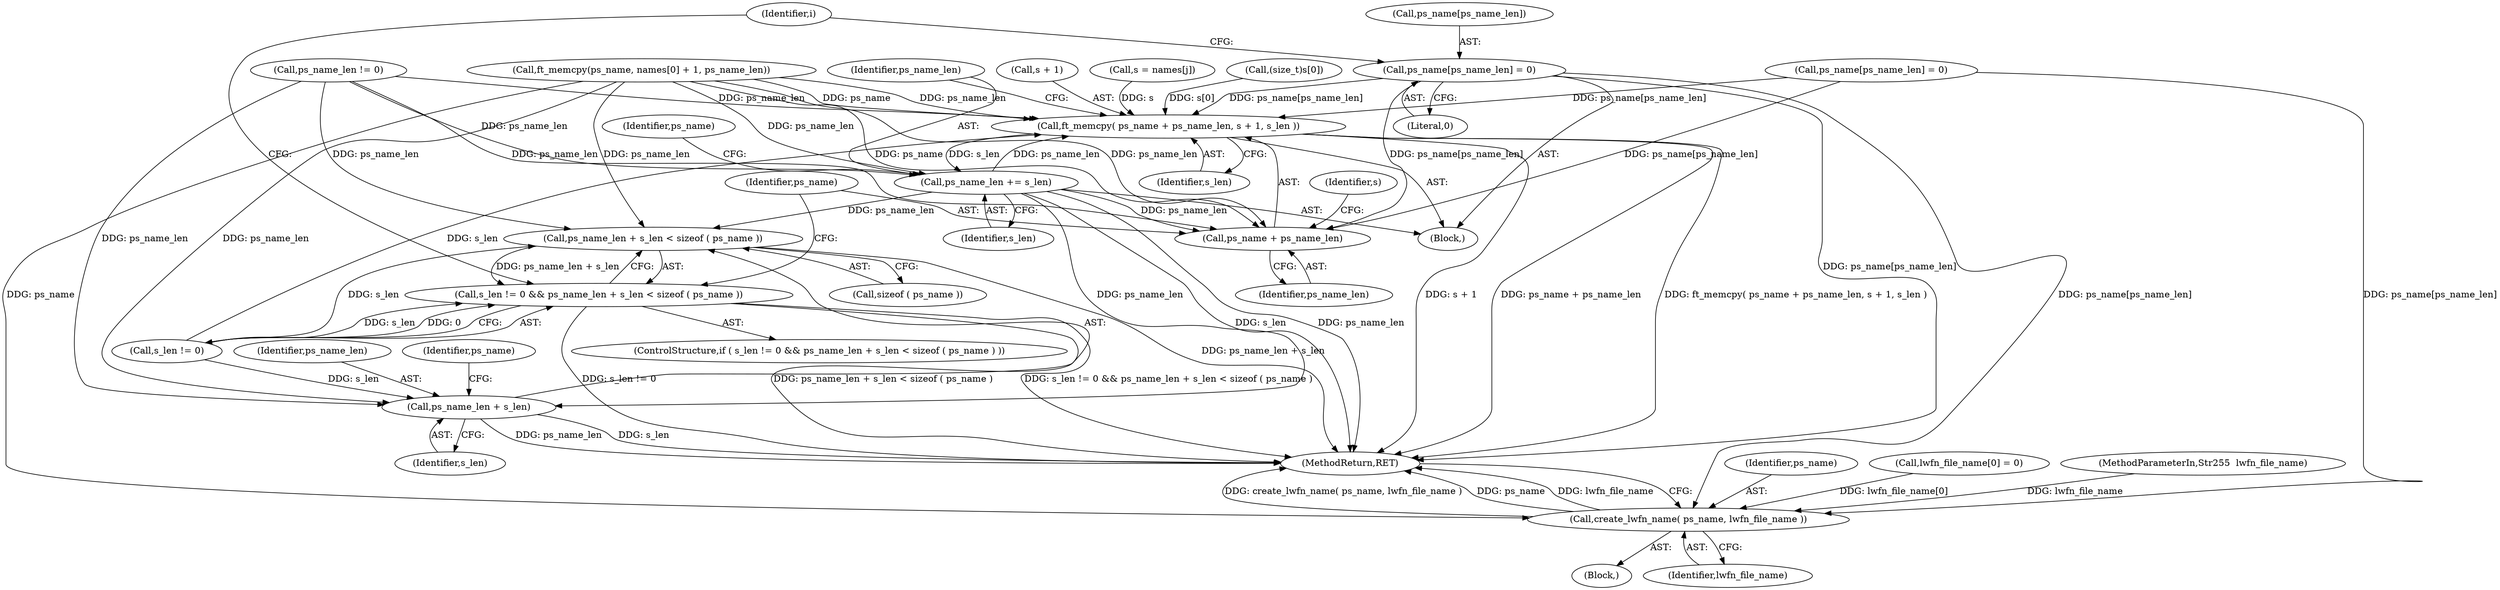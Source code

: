 digraph "0_savannah_18a8f0d9943369449bc4de92d411c78fb08d616c@array" {
"1000396" [label="(Call,ps_name[ps_name_len] = 0)"];
"1000385" [label="(Call,ft_memcpy( ps_name + ps_name_len, s + 1, s_len ))"];
"1000393" [label="(Call,ps_name_len += s_len)"];
"1000378" [label="(Call,ps_name_len + s_len < sizeof ( ps_name ))"];
"1000374" [label="(Call,s_len != 0 && ps_name_len + s_len < sizeof ( ps_name ))"];
"1000379" [label="(Call,ps_name_len + s_len)"];
"1000386" [label="(Call,ps_name + ps_name_len)"];
"1000401" [label="(Call,create_lwfn_name( ps_name, lwfn_file_name ))"];
"1000379" [label="(Call,ps_name_len + s_len)"];
"1000383" [label="(Identifier,ps_name)"];
"1000381" [label="(Identifier,s_len)"];
"1000394" [label="(Identifier,ps_name_len)"];
"1000393" [label="(Call,ps_name_len += s_len)"];
"1000382" [label="(Call,sizeof ( ps_name ))"];
"1000282" [label="(Call,ft_memcpy(ps_name, names[0] + 1, ps_name_len))"];
"1000373" [label="(ControlStructure,if ( s_len != 0 && ps_name_len + s_len < sizeof ( ps_name ) ))"];
"1000402" [label="(Identifier,ps_name)"];
"1000358" [label="(Call,s = names[j])"];
"1000380" [label="(Identifier,ps_name_len)"];
"1000401" [label="(Call,create_lwfn_name( ps_name, lwfn_file_name ))"];
"1000202" [label="(Block,)"];
"1000375" [label="(Call,s_len != 0)"];
"1000122" [label="(Call,lwfn_file_name[0] = 0)"];
"1000395" [label="(Identifier,s_len)"];
"1000378" [label="(Call,ps_name_len + s_len < sizeof ( ps_name ))"];
"1000404" [label="(MethodReturn,RET)"];
"1000386" [label="(Call,ps_name + ps_name_len)"];
"1000400" [label="(Literal,0)"];
"1000388" [label="(Identifier,ps_name_len)"];
"1000397" [label="(Call,ps_name[ps_name_len])"];
"1000390" [label="(Identifier,s)"];
"1000403" [label="(Identifier,lwfn_file_name)"];
"1000384" [label="(Block,)"];
"1000374" [label="(Call,s_len != 0 && ps_name_len + s_len < sizeof ( ps_name ))"];
"1000392" [label="(Identifier,s_len)"];
"1000108" [label="(MethodParameterIn,Str255  lwfn_file_name)"];
"1000398" [label="(Identifier,ps_name)"];
"1000368" [label="(Call,(size_t)s[0])"];
"1000387" [label="(Identifier,ps_name)"];
"1000341" [label="(Identifier,i)"];
"1000385" [label="(Call,ft_memcpy( ps_name + ps_name_len, s + 1, s_len ))"];
"1000396" [label="(Call,ps_name[ps_name_len] = 0)"];
"1000295" [label="(Call,ps_name[ps_name_len] = 0)"];
"1000389" [label="(Call,s + 1)"];
"1000278" [label="(Call,ps_name_len != 0)"];
"1000396" -> "1000384"  [label="AST: "];
"1000396" -> "1000400"  [label="CFG: "];
"1000397" -> "1000396"  [label="AST: "];
"1000400" -> "1000396"  [label="AST: "];
"1000341" -> "1000396"  [label="CFG: "];
"1000396" -> "1000404"  [label="DDG: ps_name[ps_name_len]"];
"1000396" -> "1000385"  [label="DDG: ps_name[ps_name_len]"];
"1000396" -> "1000386"  [label="DDG: ps_name[ps_name_len]"];
"1000396" -> "1000401"  [label="DDG: ps_name[ps_name_len]"];
"1000385" -> "1000384"  [label="AST: "];
"1000385" -> "1000392"  [label="CFG: "];
"1000386" -> "1000385"  [label="AST: "];
"1000389" -> "1000385"  [label="AST: "];
"1000392" -> "1000385"  [label="AST: "];
"1000394" -> "1000385"  [label="CFG: "];
"1000385" -> "1000404"  [label="DDG: s + 1"];
"1000385" -> "1000404"  [label="DDG: ps_name + ps_name_len"];
"1000385" -> "1000404"  [label="DDG: ft_memcpy( ps_name + ps_name_len, s + 1, s_len )"];
"1000295" -> "1000385"  [label="DDG: ps_name[ps_name_len]"];
"1000282" -> "1000385"  [label="DDG: ps_name"];
"1000282" -> "1000385"  [label="DDG: ps_name_len"];
"1000393" -> "1000385"  [label="DDG: ps_name_len"];
"1000278" -> "1000385"  [label="DDG: ps_name_len"];
"1000368" -> "1000385"  [label="DDG: s[0]"];
"1000358" -> "1000385"  [label="DDG: s"];
"1000375" -> "1000385"  [label="DDG: s_len"];
"1000385" -> "1000393"  [label="DDG: s_len"];
"1000393" -> "1000384"  [label="AST: "];
"1000393" -> "1000395"  [label="CFG: "];
"1000394" -> "1000393"  [label="AST: "];
"1000395" -> "1000393"  [label="AST: "];
"1000398" -> "1000393"  [label="CFG: "];
"1000393" -> "1000404"  [label="DDG: ps_name_len"];
"1000393" -> "1000404"  [label="DDG: s_len"];
"1000393" -> "1000378"  [label="DDG: ps_name_len"];
"1000393" -> "1000379"  [label="DDG: ps_name_len"];
"1000393" -> "1000386"  [label="DDG: ps_name_len"];
"1000278" -> "1000393"  [label="DDG: ps_name_len"];
"1000282" -> "1000393"  [label="DDG: ps_name_len"];
"1000378" -> "1000374"  [label="AST: "];
"1000378" -> "1000382"  [label="CFG: "];
"1000379" -> "1000378"  [label="AST: "];
"1000382" -> "1000378"  [label="AST: "];
"1000374" -> "1000378"  [label="CFG: "];
"1000378" -> "1000404"  [label="DDG: ps_name_len + s_len"];
"1000378" -> "1000374"  [label="DDG: ps_name_len + s_len"];
"1000278" -> "1000378"  [label="DDG: ps_name_len"];
"1000282" -> "1000378"  [label="DDG: ps_name_len"];
"1000375" -> "1000378"  [label="DDG: s_len"];
"1000374" -> "1000373"  [label="AST: "];
"1000374" -> "1000375"  [label="CFG: "];
"1000375" -> "1000374"  [label="AST: "];
"1000387" -> "1000374"  [label="CFG: "];
"1000341" -> "1000374"  [label="CFG: "];
"1000374" -> "1000404"  [label="DDG: s_len != 0"];
"1000374" -> "1000404"  [label="DDG: ps_name_len + s_len < sizeof ( ps_name )"];
"1000374" -> "1000404"  [label="DDG: s_len != 0 && ps_name_len + s_len < sizeof ( ps_name )"];
"1000375" -> "1000374"  [label="DDG: s_len"];
"1000375" -> "1000374"  [label="DDG: 0"];
"1000379" -> "1000381"  [label="CFG: "];
"1000380" -> "1000379"  [label="AST: "];
"1000381" -> "1000379"  [label="AST: "];
"1000383" -> "1000379"  [label="CFG: "];
"1000379" -> "1000404"  [label="DDG: ps_name_len"];
"1000379" -> "1000404"  [label="DDG: s_len"];
"1000278" -> "1000379"  [label="DDG: ps_name_len"];
"1000282" -> "1000379"  [label="DDG: ps_name_len"];
"1000375" -> "1000379"  [label="DDG: s_len"];
"1000386" -> "1000388"  [label="CFG: "];
"1000387" -> "1000386"  [label="AST: "];
"1000388" -> "1000386"  [label="AST: "];
"1000390" -> "1000386"  [label="CFG: "];
"1000295" -> "1000386"  [label="DDG: ps_name[ps_name_len]"];
"1000282" -> "1000386"  [label="DDG: ps_name"];
"1000282" -> "1000386"  [label="DDG: ps_name_len"];
"1000278" -> "1000386"  [label="DDG: ps_name_len"];
"1000401" -> "1000202"  [label="AST: "];
"1000401" -> "1000403"  [label="CFG: "];
"1000402" -> "1000401"  [label="AST: "];
"1000403" -> "1000401"  [label="AST: "];
"1000404" -> "1000401"  [label="CFG: "];
"1000401" -> "1000404"  [label="DDG: create_lwfn_name( ps_name, lwfn_file_name )"];
"1000401" -> "1000404"  [label="DDG: ps_name"];
"1000401" -> "1000404"  [label="DDG: lwfn_file_name"];
"1000295" -> "1000401"  [label="DDG: ps_name[ps_name_len]"];
"1000282" -> "1000401"  [label="DDG: ps_name"];
"1000122" -> "1000401"  [label="DDG: lwfn_file_name[0]"];
"1000108" -> "1000401"  [label="DDG: lwfn_file_name"];
}

